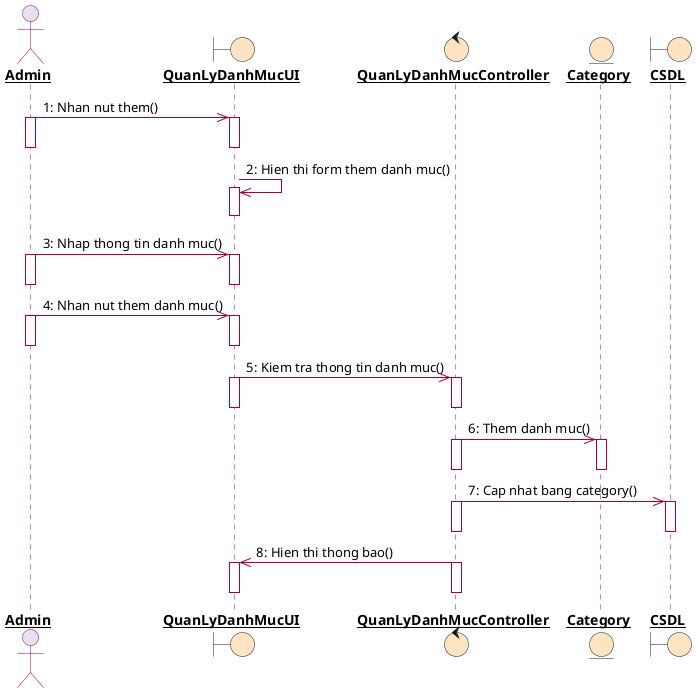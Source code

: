 @startuml

skinparam sequence {

LifeLineBorderColor #A80036

}


skinparam {
Participant underline
ArrowColor  #A80036

ActorBorderColor #A80036
ActorFontStyle bold


BoundaryFontStyle bold
BoundaryBackgroundColor #Bisque

ControlFontStyle bold
ControlBackgroundColor #Bisque

ControlFontStyle bold
ControlBackgroundColor #Bisque

EntityFontStyle bold
EntityBackgroundColor #Bisque
}


actor Admin 
boundary    QuanLyDanhMucUI
control     QuanLyDanhMucController
entity      Category
boundary    CSDL


Admin ->> QuanLyDanhMucUI : 1: Nhan nut them()
activate Admin
activate QuanLyDanhMucUI
deactivate Admin
deactivate QuanLyDanhMucUI

QuanLyDanhMucUI ->> QuanLyDanhMucUI  : 2: Hien thi form them danh muc()
activate QuanLyDanhMucUI
deactivate QuanLyDanhMucUI



Admin ->> QuanLyDanhMucUI  : 3: Nhap thong tin danh muc()
activate Admin
activate QuanLyDanhMucUI
deactivate Admin
deactivate QuanLyDanhMucUI

Admin ->> QuanLyDanhMucUI  : 4: Nhan nut them danh muc()
activate Admin
activate QuanLyDanhMucUI
deactivate Admin
deactivate QuanLyDanhMucUI

QuanLyDanhMucUI ->> QuanLyDanhMucController  : 5: Kiem tra thong tin danh muc()
activate QuanLyDanhMucUI
activate QuanLyDanhMucController
deactivate QuanLyDanhMucUI
deactivate QuanLyDanhMucController

Category <<- QuanLyDanhMucController : 6: Them danh muc()
activate QuanLyDanhMucController
activate Category
deactivate QuanLyDanhMucController
deactivate Category

QuanLyDanhMucController ->> CSDL : 7: Cap nhat bang category()
activate QuanLyDanhMucController
activate CSDL
deactivate QuanLyDanhMucController
deactivate CSDL



QuanLyDanhMucController ->> QuanLyDanhMucUI : 8: Hien thi thong bao()
activate QuanLyDanhMucController
activate QuanLyDanhMucUI
deactivate QuanLyDanhMucController
deactivate QuanLyDanhMucUI



@enduml
